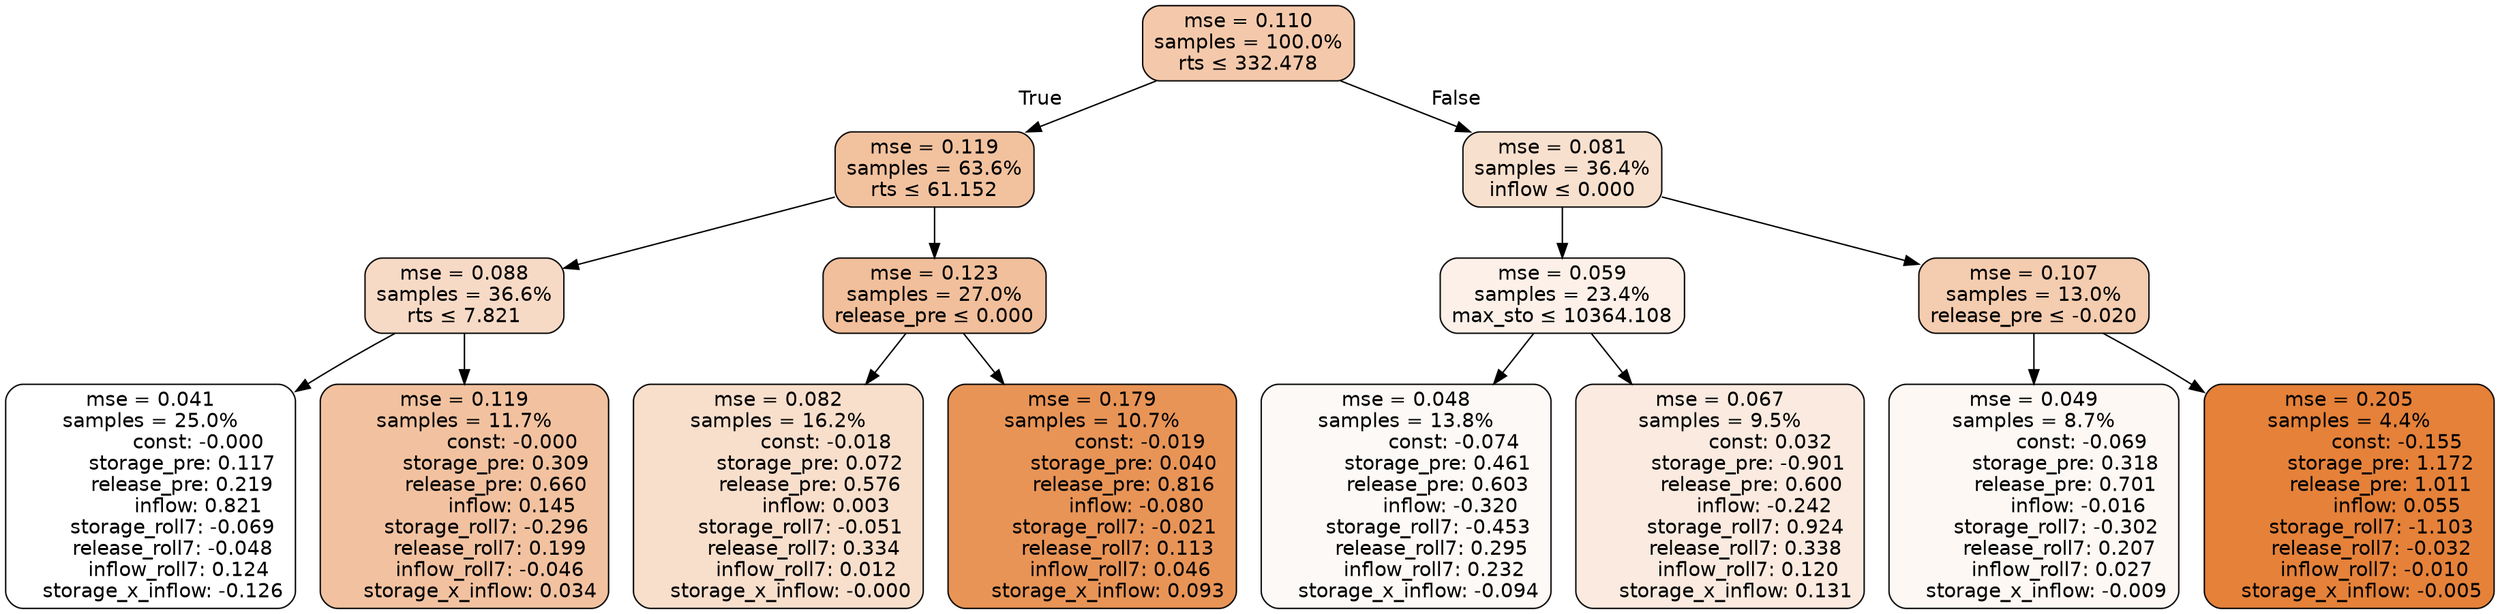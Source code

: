 digraph tree {
bgcolor="transparent"
node [shape=rectangle, style="filled, rounded", color="black", fontname=helvetica] ;
edge [fontname=helvetica] ;
	"0" [label="mse = 0.110
samples = 100.0%
rts &le; 332.478", fillcolor="#f4c9ab"]
	"1" [label="mse = 0.119
samples = 63.6%
rts &le; 61.152", fillcolor="#f2c29f"]
	"2" [label="mse = 0.088
samples = 36.6%
rts &le; 7.821", fillcolor="#f7dac6"]
	"3" [label="mse = 0.041
samples = 25.0%
               const: -0.000
          storage_pre: 0.117
          release_pre: 0.219
               inflow: 0.821
       storage_roll7: -0.069
       release_roll7: -0.048
         inflow_roll7: 0.124
    storage_x_inflow: -0.126", fillcolor="#ffffff"]
	"4" [label="mse = 0.119
samples = 11.7%
               const: -0.000
          storage_pre: 0.309
          release_pre: 0.660
               inflow: 0.145
       storage_roll7: -0.296
        release_roll7: 0.199
        inflow_roll7: -0.046
     storage_x_inflow: 0.034", fillcolor="#f2c2a0"]
	"5" [label="mse = 0.123
samples = 27.0%
release_pre &le; 0.000", fillcolor="#f1bf9b"]
	"6" [label="mse = 0.082
samples = 16.2%
               const: -0.018
          storage_pre: 0.072
          release_pre: 0.576
               inflow: 0.003
       storage_roll7: -0.051
        release_roll7: 0.334
         inflow_roll7: 0.012
    storage_x_inflow: -0.000", fillcolor="#f8dfcc"]
	"7" [label="mse = 0.179
samples = 10.7%
               const: -0.019
          storage_pre: 0.040
          release_pre: 0.816
              inflow: -0.080
       storage_roll7: -0.021
        release_roll7: 0.113
         inflow_roll7: 0.046
     storage_x_inflow: 0.093", fillcolor="#e89457"]
	"8" [label="mse = 0.081
samples = 36.4%
inflow &le; 0.000", fillcolor="#f8e0ce"]
	"9" [label="mse = 0.059
samples = 23.4%
max_sto &le; 10364.108", fillcolor="#fcf0e8"]
	"10" [label="mse = 0.048
samples = 13.8%
               const: -0.074
          storage_pre: 0.461
          release_pre: 0.603
              inflow: -0.320
       storage_roll7: -0.453
        release_roll7: 0.295
         inflow_roll7: 0.232
    storage_x_inflow: -0.094", fillcolor="#fdf9f6"]
	"11" [label="mse = 0.067
samples = 9.5%
                const: 0.032
         storage_pre: -0.901
          release_pre: 0.600
              inflow: -0.242
        storage_roll7: 0.924
        release_roll7: 0.338
         inflow_roll7: 0.120
     storage_x_inflow: 0.131", fillcolor="#faeadf"]
	"12" [label="mse = 0.107
samples = 13.0%
release_pre &le; -0.020", fillcolor="#f4ccaf"]
	"13" [label="mse = 0.049
samples = 8.7%
               const: -0.069
          storage_pre: 0.318
          release_pre: 0.701
              inflow: -0.016
       storage_roll7: -0.302
        release_roll7: 0.207
         inflow_roll7: 0.027
    storage_x_inflow: -0.009", fillcolor="#fdf8f4"]
	"14" [label="mse = 0.205
samples = 4.4%
               const: -0.155
          storage_pre: 1.172
          release_pre: 1.011
               inflow: 0.055
       storage_roll7: -1.103
       release_roll7: -0.032
        inflow_roll7: -0.010
    storage_x_inflow: -0.005", fillcolor="#e58139"]

	"0" -> "1" [labeldistance=2.5, labelangle=45, headlabel="True"]
	"1" -> "2"
	"2" -> "3"
	"2" -> "4"
	"1" -> "5"
	"5" -> "6"
	"5" -> "7"
	"0" -> "8" [labeldistance=2.5, labelangle=-45, headlabel="False"]
	"8" -> "9"
	"9" -> "10"
	"9" -> "11"
	"8" -> "12"
	"12" -> "13"
	"12" -> "14"
}